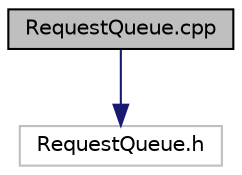 digraph "RequestQueue.cpp"
{
 // LATEX_PDF_SIZE
  edge [fontname="Helvetica",fontsize="10",labelfontname="Helvetica",labelfontsize="10"];
  node [fontname="Helvetica",fontsize="10",shape=record];
  Node1 [label="RequestQueue.cpp",height=0.2,width=0.4,color="black", fillcolor="grey75", style="filled", fontcolor="black",tooltip="Implementation of the RequestQueue class."];
  Node1 -> Node2 [color="midnightblue",fontsize="10",style="solid",fontname="Helvetica"];
  Node2 [label="RequestQueue.h",height=0.2,width=0.4,color="grey75", fillcolor="white", style="filled",tooltip=" "];
}
